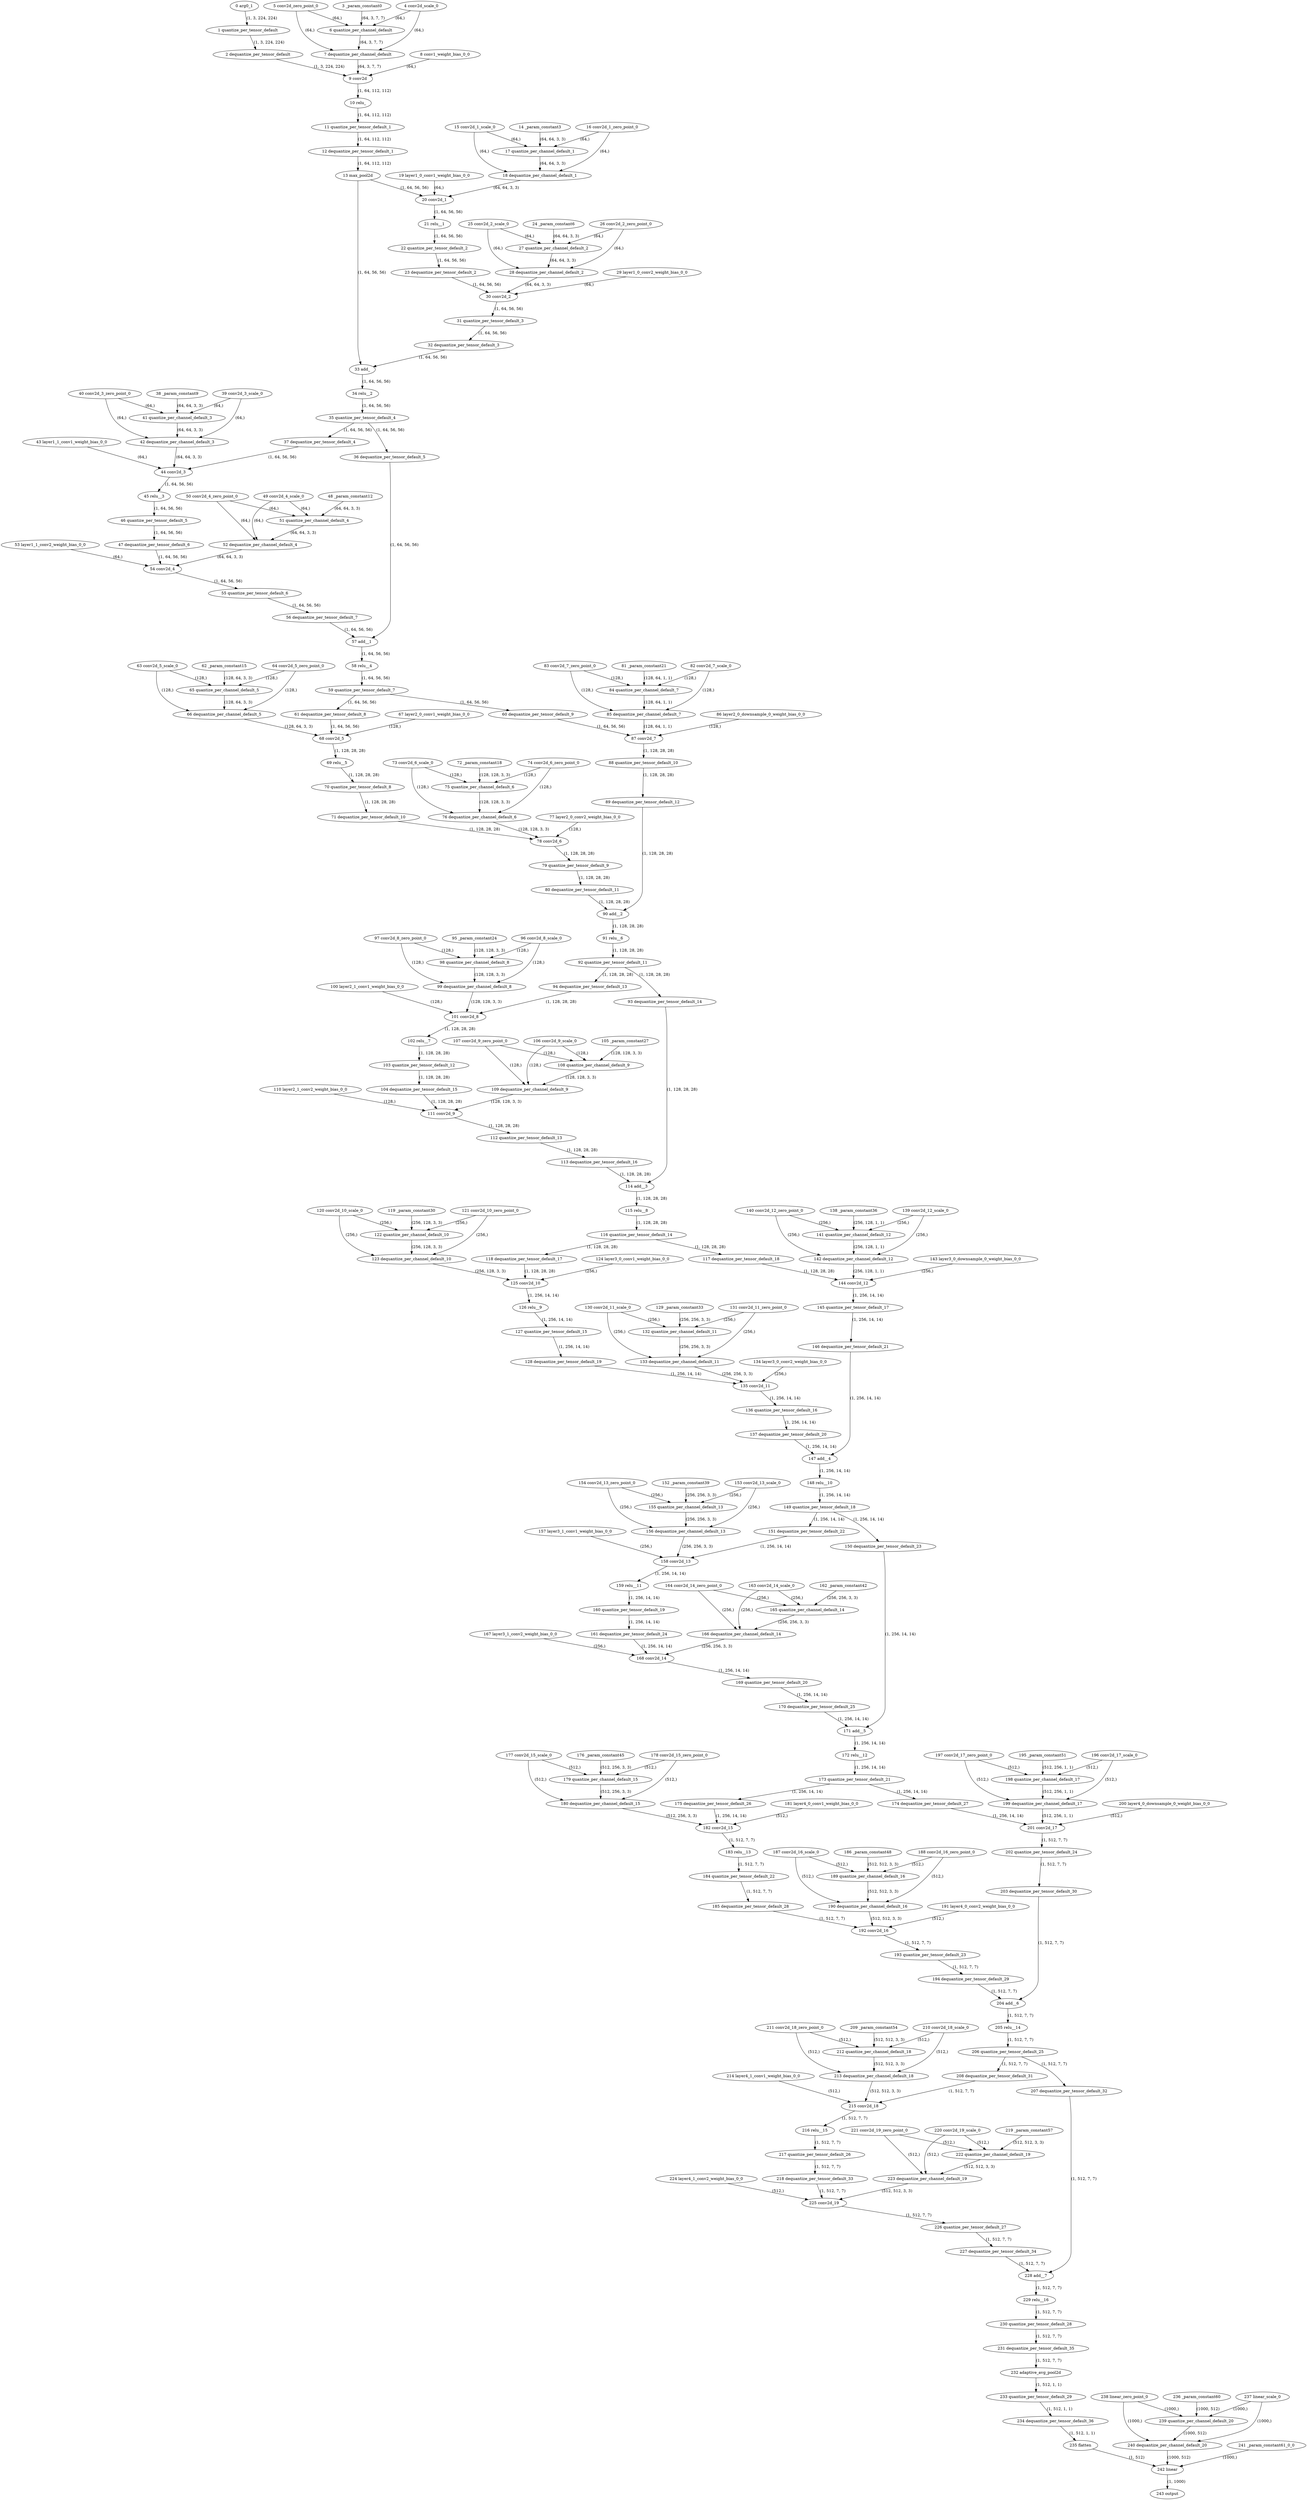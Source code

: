 strict digraph  {
"0 arg0_1" [id=0, type=input];
"1 quantize_per_tensor_default" [id=1, type=quantize_per_tensor];
"2 dequantize_per_tensor_default" [id=2, type=dequantize_per_tensor];
"3 _param_constant0" [id=3, type=get_attr];
"4 conv2d_scale_0" [id=4, type=get_attr];
"5 conv2d_zero_point_0" [id=5, type=get_attr];
"6 quantize_per_channel_default" [id=6, type=quantize_per_channel];
"7 dequantize_per_channel_default" [id=7, type=dequantize_per_channel];
"8 conv1_weight_bias_0_0" [id=8, type=get_attr];
"9 conv2d" [id=9, type=conv2d];
"10 relu_" [id=10, type=relu_];
"11 quantize_per_tensor_default_1" [id=11, type=quantize_per_tensor];
"12 dequantize_per_tensor_default_1" [id=12, type=dequantize_per_tensor];
"13 max_pool2d" [id=13, type=max_pool2d];
"14 _param_constant3" [id=14, type=get_attr];
"15 conv2d_1_scale_0" [id=15, type=get_attr];
"16 conv2d_1_zero_point_0" [id=16, type=get_attr];
"17 quantize_per_channel_default_1" [id=17, type=quantize_per_channel];
"18 dequantize_per_channel_default_1" [id=18, type=dequantize_per_channel];
"19 layer1_0_conv1_weight_bias_0_0" [id=19, type=get_attr];
"20 conv2d_1" [id=20, type=conv2d];
"21 relu__1" [id=21, type=relu_];
"22 quantize_per_tensor_default_2" [id=22, type=quantize_per_tensor];
"23 dequantize_per_tensor_default_2" [id=23, type=dequantize_per_tensor];
"24 _param_constant6" [id=24, type=get_attr];
"25 conv2d_2_scale_0" [id=25, type=get_attr];
"26 conv2d_2_zero_point_0" [id=26, type=get_attr];
"27 quantize_per_channel_default_2" [id=27, type=quantize_per_channel];
"28 dequantize_per_channel_default_2" [id=28, type=dequantize_per_channel];
"29 layer1_0_conv2_weight_bias_0_0" [id=29, type=get_attr];
"30 conv2d_2" [id=30, type=conv2d];
"31 quantize_per_tensor_default_3" [id=31, type=quantize_per_tensor];
"32 dequantize_per_tensor_default_3" [id=32, type=dequantize_per_tensor];
"33 add_" [id=33, type=add_];
"34 relu__2" [id=34, type=relu_];
"35 quantize_per_tensor_default_4" [id=35, type=quantize_per_tensor];
"36 dequantize_per_tensor_default_5" [id=36, type=dequantize_per_tensor];
"37 dequantize_per_tensor_default_4" [id=37, type=dequantize_per_tensor];
"38 _param_constant9" [id=38, type=get_attr];
"39 conv2d_3_scale_0" [id=39, type=get_attr];
"40 conv2d_3_zero_point_0" [id=40, type=get_attr];
"41 quantize_per_channel_default_3" [id=41, type=quantize_per_channel];
"42 dequantize_per_channel_default_3" [id=42, type=dequantize_per_channel];
"43 layer1_1_conv1_weight_bias_0_0" [id=43, type=get_attr];
"44 conv2d_3" [id=44, type=conv2d];
"45 relu__3" [id=45, type=relu_];
"46 quantize_per_tensor_default_5" [id=46, type=quantize_per_tensor];
"47 dequantize_per_tensor_default_6" [id=47, type=dequantize_per_tensor];
"48 _param_constant12" [id=48, type=get_attr];
"49 conv2d_4_scale_0" [id=49, type=get_attr];
"50 conv2d_4_zero_point_0" [id=50, type=get_attr];
"51 quantize_per_channel_default_4" [id=51, type=quantize_per_channel];
"52 dequantize_per_channel_default_4" [id=52, type=dequantize_per_channel];
"53 layer1_1_conv2_weight_bias_0_0" [id=53, type=get_attr];
"54 conv2d_4" [id=54, type=conv2d];
"55 quantize_per_tensor_default_6" [id=55, type=quantize_per_tensor];
"56 dequantize_per_tensor_default_7" [id=56, type=dequantize_per_tensor];
"57 add__1" [id=57, type=add_];
"58 relu__4" [id=58, type=relu_];
"59 quantize_per_tensor_default_7" [id=59, type=quantize_per_tensor];
"60 dequantize_per_tensor_default_9" [id=60, type=dequantize_per_tensor];
"61 dequantize_per_tensor_default_8" [id=61, type=dequantize_per_tensor];
"62 _param_constant15" [id=62, type=get_attr];
"63 conv2d_5_scale_0" [id=63, type=get_attr];
"64 conv2d_5_zero_point_0" [id=64, type=get_attr];
"65 quantize_per_channel_default_5" [id=65, type=quantize_per_channel];
"66 dequantize_per_channel_default_5" [id=66, type=dequantize_per_channel];
"67 layer2_0_conv1_weight_bias_0_0" [id=67, type=get_attr];
"68 conv2d_5" [id=68, type=conv2d];
"69 relu__5" [id=69, type=relu_];
"70 quantize_per_tensor_default_8" [id=70, type=quantize_per_tensor];
"71 dequantize_per_tensor_default_10" [id=71, type=dequantize_per_tensor];
"72 _param_constant18" [id=72, type=get_attr];
"73 conv2d_6_scale_0" [id=73, type=get_attr];
"74 conv2d_6_zero_point_0" [id=74, type=get_attr];
"75 quantize_per_channel_default_6" [id=75, type=quantize_per_channel];
"76 dequantize_per_channel_default_6" [id=76, type=dequantize_per_channel];
"77 layer2_0_conv2_weight_bias_0_0" [id=77, type=get_attr];
"78 conv2d_6" [id=78, type=conv2d];
"79 quantize_per_tensor_default_9" [id=79, type=quantize_per_tensor];
"80 dequantize_per_tensor_default_11" [id=80, type=dequantize_per_tensor];
"81 _param_constant21" [id=81, type=get_attr];
"82 conv2d_7_scale_0" [id=82, type=get_attr];
"83 conv2d_7_zero_point_0" [id=83, type=get_attr];
"84 quantize_per_channel_default_7" [id=84, type=quantize_per_channel];
"85 dequantize_per_channel_default_7" [id=85, type=dequantize_per_channel];
"86 layer2_0_downsample_0_weight_bias_0_0" [id=86, type=get_attr];
"87 conv2d_7" [id=87, type=conv2d];
"88 quantize_per_tensor_default_10" [id=88, type=quantize_per_tensor];
"89 dequantize_per_tensor_default_12" [id=89, type=dequantize_per_tensor];
"90 add__2" [id=90, type=add_];
"91 relu__6" [id=91, type=relu_];
"92 quantize_per_tensor_default_11" [id=92, type=quantize_per_tensor];
"93 dequantize_per_tensor_default_14" [id=93, type=dequantize_per_tensor];
"94 dequantize_per_tensor_default_13" [id=94, type=dequantize_per_tensor];
"95 _param_constant24" [id=95, type=get_attr];
"96 conv2d_8_scale_0" [id=96, type=get_attr];
"97 conv2d_8_zero_point_0" [id=97, type=get_attr];
"98 quantize_per_channel_default_8" [id=98, type=quantize_per_channel];
"99 dequantize_per_channel_default_8" [id=99, type=dequantize_per_channel];
"100 layer2_1_conv1_weight_bias_0_0" [id=100, type=get_attr];
"101 conv2d_8" [id=101, type=conv2d];
"102 relu__7" [id=102, type=relu_];
"103 quantize_per_tensor_default_12" [id=103, type=quantize_per_tensor];
"104 dequantize_per_tensor_default_15" [id=104, type=dequantize_per_tensor];
"105 _param_constant27" [id=105, type=get_attr];
"106 conv2d_9_scale_0" [id=106, type=get_attr];
"107 conv2d_9_zero_point_0" [id=107, type=get_attr];
"108 quantize_per_channel_default_9" [id=108, type=quantize_per_channel];
"109 dequantize_per_channel_default_9" [id=109, type=dequantize_per_channel];
"110 layer2_1_conv2_weight_bias_0_0" [id=110, type=get_attr];
"111 conv2d_9" [id=111, type=conv2d];
"112 quantize_per_tensor_default_13" [id=112, type=quantize_per_tensor];
"113 dequantize_per_tensor_default_16" [id=113, type=dequantize_per_tensor];
"114 add__3" [id=114, type=add_];
"115 relu__8" [id=115, type=relu_];
"116 quantize_per_tensor_default_14" [id=116, type=quantize_per_tensor];
"117 dequantize_per_tensor_default_18" [id=117, type=dequantize_per_tensor];
"118 dequantize_per_tensor_default_17" [id=118, type=dequantize_per_tensor];
"119 _param_constant30" [id=119, type=get_attr];
"120 conv2d_10_scale_0" [id=120, type=get_attr];
"121 conv2d_10_zero_point_0" [id=121, type=get_attr];
"122 quantize_per_channel_default_10" [id=122, type=quantize_per_channel];
"123 dequantize_per_channel_default_10" [id=123, type=dequantize_per_channel];
"124 layer3_0_conv1_weight_bias_0_0" [id=124, type=get_attr];
"125 conv2d_10" [id=125, type=conv2d];
"126 relu__9" [id=126, type=relu_];
"127 quantize_per_tensor_default_15" [id=127, type=quantize_per_tensor];
"128 dequantize_per_tensor_default_19" [id=128, type=dequantize_per_tensor];
"129 _param_constant33" [id=129, type=get_attr];
"130 conv2d_11_scale_0" [id=130, type=get_attr];
"131 conv2d_11_zero_point_0" [id=131, type=get_attr];
"132 quantize_per_channel_default_11" [id=132, type=quantize_per_channel];
"133 dequantize_per_channel_default_11" [id=133, type=dequantize_per_channel];
"134 layer3_0_conv2_weight_bias_0_0" [id=134, type=get_attr];
"135 conv2d_11" [id=135, type=conv2d];
"136 quantize_per_tensor_default_16" [id=136, type=quantize_per_tensor];
"137 dequantize_per_tensor_default_20" [id=137, type=dequantize_per_tensor];
"138 _param_constant36" [id=138, type=get_attr];
"139 conv2d_12_scale_0" [id=139, type=get_attr];
"140 conv2d_12_zero_point_0" [id=140, type=get_attr];
"141 quantize_per_channel_default_12" [id=141, type=quantize_per_channel];
"142 dequantize_per_channel_default_12" [id=142, type=dequantize_per_channel];
"143 layer3_0_downsample_0_weight_bias_0_0" [id=143, type=get_attr];
"144 conv2d_12" [id=144, type=conv2d];
"145 quantize_per_tensor_default_17" [id=145, type=quantize_per_tensor];
"146 dequantize_per_tensor_default_21" [id=146, type=dequantize_per_tensor];
"147 add__4" [id=147, type=add_];
"148 relu__10" [id=148, type=relu_];
"149 quantize_per_tensor_default_18" [id=149, type=quantize_per_tensor];
"150 dequantize_per_tensor_default_23" [id=150, type=dequantize_per_tensor];
"151 dequantize_per_tensor_default_22" [id=151, type=dequantize_per_tensor];
"152 _param_constant39" [id=152, type=get_attr];
"153 conv2d_13_scale_0" [id=153, type=get_attr];
"154 conv2d_13_zero_point_0" [id=154, type=get_attr];
"155 quantize_per_channel_default_13" [id=155, type=quantize_per_channel];
"156 dequantize_per_channel_default_13" [id=156, type=dequantize_per_channel];
"157 layer3_1_conv1_weight_bias_0_0" [id=157, type=get_attr];
"158 conv2d_13" [id=158, type=conv2d];
"159 relu__11" [id=159, type=relu_];
"160 quantize_per_tensor_default_19" [id=160, type=quantize_per_tensor];
"161 dequantize_per_tensor_default_24" [id=161, type=dequantize_per_tensor];
"162 _param_constant42" [id=162, type=get_attr];
"163 conv2d_14_scale_0" [id=163, type=get_attr];
"164 conv2d_14_zero_point_0" [id=164, type=get_attr];
"165 quantize_per_channel_default_14" [id=165, type=quantize_per_channel];
"166 dequantize_per_channel_default_14" [id=166, type=dequantize_per_channel];
"167 layer3_1_conv2_weight_bias_0_0" [id=167, type=get_attr];
"168 conv2d_14" [id=168, type=conv2d];
"169 quantize_per_tensor_default_20" [id=169, type=quantize_per_tensor];
"170 dequantize_per_tensor_default_25" [id=170, type=dequantize_per_tensor];
"171 add__5" [id=171, type=add_];
"172 relu__12" [id=172, type=relu_];
"173 quantize_per_tensor_default_21" [id=173, type=quantize_per_tensor];
"174 dequantize_per_tensor_default_27" [id=174, type=dequantize_per_tensor];
"175 dequantize_per_tensor_default_26" [id=175, type=dequantize_per_tensor];
"176 _param_constant45" [id=176, type=get_attr];
"177 conv2d_15_scale_0" [id=177, type=get_attr];
"178 conv2d_15_zero_point_0" [id=178, type=get_attr];
"179 quantize_per_channel_default_15" [id=179, type=quantize_per_channel];
"180 dequantize_per_channel_default_15" [id=180, type=dequantize_per_channel];
"181 layer4_0_conv1_weight_bias_0_0" [id=181, type=get_attr];
"182 conv2d_15" [id=182, type=conv2d];
"183 relu__13" [id=183, type=relu_];
"184 quantize_per_tensor_default_22" [id=184, type=quantize_per_tensor];
"185 dequantize_per_tensor_default_28" [id=185, type=dequantize_per_tensor];
"186 _param_constant48" [id=186, type=get_attr];
"187 conv2d_16_scale_0" [id=187, type=get_attr];
"188 conv2d_16_zero_point_0" [id=188, type=get_attr];
"189 quantize_per_channel_default_16" [id=189, type=quantize_per_channel];
"190 dequantize_per_channel_default_16" [id=190, type=dequantize_per_channel];
"191 layer4_0_conv2_weight_bias_0_0" [id=191, type=get_attr];
"192 conv2d_16" [id=192, type=conv2d];
"193 quantize_per_tensor_default_23" [id=193, type=quantize_per_tensor];
"194 dequantize_per_tensor_default_29" [id=194, type=dequantize_per_tensor];
"195 _param_constant51" [id=195, type=get_attr];
"196 conv2d_17_scale_0" [id=196, type=get_attr];
"197 conv2d_17_zero_point_0" [id=197, type=get_attr];
"198 quantize_per_channel_default_17" [id=198, type=quantize_per_channel];
"199 dequantize_per_channel_default_17" [id=199, type=dequantize_per_channel];
"200 layer4_0_downsample_0_weight_bias_0_0" [id=200, type=get_attr];
"201 conv2d_17" [id=201, type=conv2d];
"202 quantize_per_tensor_default_24" [id=202, type=quantize_per_tensor];
"203 dequantize_per_tensor_default_30" [id=203, type=dequantize_per_tensor];
"204 add__6" [id=204, type=add_];
"205 relu__14" [id=205, type=relu_];
"206 quantize_per_tensor_default_25" [id=206, type=quantize_per_tensor];
"207 dequantize_per_tensor_default_32" [id=207, type=dequantize_per_tensor];
"208 dequantize_per_tensor_default_31" [id=208, type=dequantize_per_tensor];
"209 _param_constant54" [id=209, type=get_attr];
"210 conv2d_18_scale_0" [id=210, type=get_attr];
"211 conv2d_18_zero_point_0" [id=211, type=get_attr];
"212 quantize_per_channel_default_18" [id=212, type=quantize_per_channel];
"213 dequantize_per_channel_default_18" [id=213, type=dequantize_per_channel];
"214 layer4_1_conv1_weight_bias_0_0" [id=214, type=get_attr];
"215 conv2d_18" [id=215, type=conv2d];
"216 relu__15" [id=216, type=relu_];
"217 quantize_per_tensor_default_26" [id=217, type=quantize_per_tensor];
"218 dequantize_per_tensor_default_33" [id=218, type=dequantize_per_tensor];
"219 _param_constant57" [id=219, type=get_attr];
"220 conv2d_19_scale_0" [id=220, type=get_attr];
"221 conv2d_19_zero_point_0" [id=221, type=get_attr];
"222 quantize_per_channel_default_19" [id=222, type=quantize_per_channel];
"223 dequantize_per_channel_default_19" [id=223, type=dequantize_per_channel];
"224 layer4_1_conv2_weight_bias_0_0" [id=224, type=get_attr];
"225 conv2d_19" [id=225, type=conv2d];
"226 quantize_per_tensor_default_27" [id=226, type=quantize_per_tensor];
"227 dequantize_per_tensor_default_34" [id=227, type=dequantize_per_tensor];
"228 add__7" [id=228, type=add_];
"229 relu__16" [id=229, type=relu_];
"230 quantize_per_tensor_default_28" [id=230, type=quantize_per_tensor];
"231 dequantize_per_tensor_default_35" [id=231, type=dequantize_per_tensor];
"232 adaptive_avg_pool2d" [id=232, type=adaptive_avg_pool2d];
"233 quantize_per_tensor_default_29" [id=233, type=quantize_per_tensor];
"234 dequantize_per_tensor_default_36" [id=234, type=dequantize_per_tensor];
"235 flatten" [id=235, type=flatten];
"236 _param_constant60" [id=236, type=get_attr];
"237 linear_scale_0" [id=237, type=get_attr];
"238 linear_zero_point_0" [id=238, type=get_attr];
"239 quantize_per_channel_default_20" [id=239, type=quantize_per_channel];
"240 dequantize_per_channel_default_20" [id=240, type=dequantize_per_channel];
"241 _param_constant61_0_0" [id=241, type=get_attr];
"242 linear" [id=242, type=linear];
"243 output" [id=243, type=output];
"0 arg0_1" -> "1 quantize_per_tensor_default"  [label="(1, 3, 224, 224)", style=solid];
"1 quantize_per_tensor_default" -> "2 dequantize_per_tensor_default"  [label="(1, 3, 224, 224)", style=solid];
"2 dequantize_per_tensor_default" -> "9 conv2d"  [label="(1, 3, 224, 224)", style=solid];
"3 _param_constant0" -> "6 quantize_per_channel_default"  [label="(64, 3, 7, 7)", style=solid];
"4 conv2d_scale_0" -> "6 quantize_per_channel_default"  [label="(64,)", style=solid];
"4 conv2d_scale_0" -> "7 dequantize_per_channel_default"  [label="(64,)", style=solid];
"5 conv2d_zero_point_0" -> "6 quantize_per_channel_default"  [label="(64,)", style=solid];
"5 conv2d_zero_point_0" -> "7 dequantize_per_channel_default"  [label="(64,)", style=solid];
"6 quantize_per_channel_default" -> "7 dequantize_per_channel_default"  [label="(64, 3, 7, 7)", style=solid];
"7 dequantize_per_channel_default" -> "9 conv2d"  [label="(64, 3, 7, 7)", style=solid];
"8 conv1_weight_bias_0_0" -> "9 conv2d"  [label="(64,)", style=solid];
"9 conv2d" -> "10 relu_"  [label="(1, 64, 112, 112)", style=solid];
"10 relu_" -> "11 quantize_per_tensor_default_1"  [label="(1, 64, 112, 112)", style=solid];
"11 quantize_per_tensor_default_1" -> "12 dequantize_per_tensor_default_1"  [label="(1, 64, 112, 112)", style=solid];
"12 dequantize_per_tensor_default_1" -> "13 max_pool2d"  [label="(1, 64, 112, 112)", style=solid];
"13 max_pool2d" -> "20 conv2d_1"  [label="(1, 64, 56, 56)", style=solid];
"13 max_pool2d" -> "33 add_"  [label="(1, 64, 56, 56)", style=solid];
"14 _param_constant3" -> "17 quantize_per_channel_default_1"  [label="(64, 64, 3, 3)", style=solid];
"15 conv2d_1_scale_0" -> "17 quantize_per_channel_default_1"  [label="(64,)", style=solid];
"15 conv2d_1_scale_0" -> "18 dequantize_per_channel_default_1"  [label="(64,)", style=solid];
"16 conv2d_1_zero_point_0" -> "17 quantize_per_channel_default_1"  [label="(64,)", style=solid];
"16 conv2d_1_zero_point_0" -> "18 dequantize_per_channel_default_1"  [label="(64,)", style=solid];
"17 quantize_per_channel_default_1" -> "18 dequantize_per_channel_default_1"  [label="(64, 64, 3, 3)", style=solid];
"18 dequantize_per_channel_default_1" -> "20 conv2d_1"  [label="(64, 64, 3, 3)", style=solid];
"19 layer1_0_conv1_weight_bias_0_0" -> "20 conv2d_1"  [label="(64,)", style=solid];
"20 conv2d_1" -> "21 relu__1"  [label="(1, 64, 56, 56)", style=solid];
"21 relu__1" -> "22 quantize_per_tensor_default_2"  [label="(1, 64, 56, 56)", style=solid];
"22 quantize_per_tensor_default_2" -> "23 dequantize_per_tensor_default_2"  [label="(1, 64, 56, 56)", style=solid];
"23 dequantize_per_tensor_default_2" -> "30 conv2d_2"  [label="(1, 64, 56, 56)", style=solid];
"24 _param_constant6" -> "27 quantize_per_channel_default_2"  [label="(64, 64, 3, 3)", style=solid];
"25 conv2d_2_scale_0" -> "27 quantize_per_channel_default_2"  [label="(64,)", style=solid];
"25 conv2d_2_scale_0" -> "28 dequantize_per_channel_default_2"  [label="(64,)", style=solid];
"26 conv2d_2_zero_point_0" -> "27 quantize_per_channel_default_2"  [label="(64,)", style=solid];
"26 conv2d_2_zero_point_0" -> "28 dequantize_per_channel_default_2"  [label="(64,)", style=solid];
"27 quantize_per_channel_default_2" -> "28 dequantize_per_channel_default_2"  [label="(64, 64, 3, 3)", style=solid];
"28 dequantize_per_channel_default_2" -> "30 conv2d_2"  [label="(64, 64, 3, 3)", style=solid];
"29 layer1_0_conv2_weight_bias_0_0" -> "30 conv2d_2"  [label="(64,)", style=solid];
"30 conv2d_2" -> "31 quantize_per_tensor_default_3"  [label="(1, 64, 56, 56)", style=solid];
"31 quantize_per_tensor_default_3" -> "32 dequantize_per_tensor_default_3"  [label="(1, 64, 56, 56)", style=solid];
"32 dequantize_per_tensor_default_3" -> "33 add_"  [label="(1, 64, 56, 56)", style=solid];
"33 add_" -> "34 relu__2"  [label="(1, 64, 56, 56)", style=solid];
"34 relu__2" -> "35 quantize_per_tensor_default_4"  [label="(1, 64, 56, 56)", style=solid];
"35 quantize_per_tensor_default_4" -> "36 dequantize_per_tensor_default_5"  [label="(1, 64, 56, 56)", style=solid];
"35 quantize_per_tensor_default_4" -> "37 dequantize_per_tensor_default_4"  [label="(1, 64, 56, 56)", style=solid];
"36 dequantize_per_tensor_default_5" -> "57 add__1"  [label="(1, 64, 56, 56)", style=solid];
"37 dequantize_per_tensor_default_4" -> "44 conv2d_3"  [label="(1, 64, 56, 56)", style=solid];
"38 _param_constant9" -> "41 quantize_per_channel_default_3"  [label="(64, 64, 3, 3)", style=solid];
"39 conv2d_3_scale_0" -> "41 quantize_per_channel_default_3"  [label="(64,)", style=solid];
"39 conv2d_3_scale_0" -> "42 dequantize_per_channel_default_3"  [label="(64,)", style=solid];
"40 conv2d_3_zero_point_0" -> "41 quantize_per_channel_default_3"  [label="(64,)", style=solid];
"40 conv2d_3_zero_point_0" -> "42 dequantize_per_channel_default_3"  [label="(64,)", style=solid];
"41 quantize_per_channel_default_3" -> "42 dequantize_per_channel_default_3"  [label="(64, 64, 3, 3)", style=solid];
"42 dequantize_per_channel_default_3" -> "44 conv2d_3"  [label="(64, 64, 3, 3)", style=solid];
"43 layer1_1_conv1_weight_bias_0_0" -> "44 conv2d_3"  [label="(64,)", style=solid];
"44 conv2d_3" -> "45 relu__3"  [label="(1, 64, 56, 56)", style=solid];
"45 relu__3" -> "46 quantize_per_tensor_default_5"  [label="(1, 64, 56, 56)", style=solid];
"46 quantize_per_tensor_default_5" -> "47 dequantize_per_tensor_default_6"  [label="(1, 64, 56, 56)", style=solid];
"47 dequantize_per_tensor_default_6" -> "54 conv2d_4"  [label="(1, 64, 56, 56)", style=solid];
"48 _param_constant12" -> "51 quantize_per_channel_default_4"  [label="(64, 64, 3, 3)", style=solid];
"49 conv2d_4_scale_0" -> "51 quantize_per_channel_default_4"  [label="(64,)", style=solid];
"49 conv2d_4_scale_0" -> "52 dequantize_per_channel_default_4"  [label="(64,)", style=solid];
"50 conv2d_4_zero_point_0" -> "51 quantize_per_channel_default_4"  [label="(64,)", style=solid];
"50 conv2d_4_zero_point_0" -> "52 dequantize_per_channel_default_4"  [label="(64,)", style=solid];
"51 quantize_per_channel_default_4" -> "52 dequantize_per_channel_default_4"  [label="(64, 64, 3, 3)", style=solid];
"52 dequantize_per_channel_default_4" -> "54 conv2d_4"  [label="(64, 64, 3, 3)", style=solid];
"53 layer1_1_conv2_weight_bias_0_0" -> "54 conv2d_4"  [label="(64,)", style=solid];
"54 conv2d_4" -> "55 quantize_per_tensor_default_6"  [label="(1, 64, 56, 56)", style=solid];
"55 quantize_per_tensor_default_6" -> "56 dequantize_per_tensor_default_7"  [label="(1, 64, 56, 56)", style=solid];
"56 dequantize_per_tensor_default_7" -> "57 add__1"  [label="(1, 64, 56, 56)", style=solid];
"57 add__1" -> "58 relu__4"  [label="(1, 64, 56, 56)", style=solid];
"58 relu__4" -> "59 quantize_per_tensor_default_7"  [label="(1, 64, 56, 56)", style=solid];
"59 quantize_per_tensor_default_7" -> "60 dequantize_per_tensor_default_9"  [label="(1, 64, 56, 56)", style=solid];
"59 quantize_per_tensor_default_7" -> "61 dequantize_per_tensor_default_8"  [label="(1, 64, 56, 56)", style=solid];
"60 dequantize_per_tensor_default_9" -> "87 conv2d_7"  [label="(1, 64, 56, 56)", style=solid];
"61 dequantize_per_tensor_default_8" -> "68 conv2d_5"  [label="(1, 64, 56, 56)", style=solid];
"62 _param_constant15" -> "65 quantize_per_channel_default_5"  [label="(128, 64, 3, 3)", style=solid];
"63 conv2d_5_scale_0" -> "65 quantize_per_channel_default_5"  [label="(128,)", style=solid];
"63 conv2d_5_scale_0" -> "66 dequantize_per_channel_default_5"  [label="(128,)", style=solid];
"64 conv2d_5_zero_point_0" -> "65 quantize_per_channel_default_5"  [label="(128,)", style=solid];
"64 conv2d_5_zero_point_0" -> "66 dequantize_per_channel_default_5"  [label="(128,)", style=solid];
"65 quantize_per_channel_default_5" -> "66 dequantize_per_channel_default_5"  [label="(128, 64, 3, 3)", style=solid];
"66 dequantize_per_channel_default_5" -> "68 conv2d_5"  [label="(128, 64, 3, 3)", style=solid];
"67 layer2_0_conv1_weight_bias_0_0" -> "68 conv2d_5"  [label="(128,)", style=solid];
"68 conv2d_5" -> "69 relu__5"  [label="(1, 128, 28, 28)", style=solid];
"69 relu__5" -> "70 quantize_per_tensor_default_8"  [label="(1, 128, 28, 28)", style=solid];
"70 quantize_per_tensor_default_8" -> "71 dequantize_per_tensor_default_10"  [label="(1, 128, 28, 28)", style=solid];
"71 dequantize_per_tensor_default_10" -> "78 conv2d_6"  [label="(1, 128, 28, 28)", style=solid];
"72 _param_constant18" -> "75 quantize_per_channel_default_6"  [label="(128, 128, 3, 3)", style=solid];
"73 conv2d_6_scale_0" -> "75 quantize_per_channel_default_6"  [label="(128,)", style=solid];
"73 conv2d_6_scale_0" -> "76 dequantize_per_channel_default_6"  [label="(128,)", style=solid];
"74 conv2d_6_zero_point_0" -> "75 quantize_per_channel_default_6"  [label="(128,)", style=solid];
"74 conv2d_6_zero_point_0" -> "76 dequantize_per_channel_default_6"  [label="(128,)", style=solid];
"75 quantize_per_channel_default_6" -> "76 dequantize_per_channel_default_6"  [label="(128, 128, 3, 3)", style=solid];
"76 dequantize_per_channel_default_6" -> "78 conv2d_6"  [label="(128, 128, 3, 3)", style=solid];
"77 layer2_0_conv2_weight_bias_0_0" -> "78 conv2d_6"  [label="(128,)", style=solid];
"78 conv2d_6" -> "79 quantize_per_tensor_default_9"  [label="(1, 128, 28, 28)", style=solid];
"79 quantize_per_tensor_default_9" -> "80 dequantize_per_tensor_default_11"  [label="(1, 128, 28, 28)", style=solid];
"80 dequantize_per_tensor_default_11" -> "90 add__2"  [label="(1, 128, 28, 28)", style=solid];
"81 _param_constant21" -> "84 quantize_per_channel_default_7"  [label="(128, 64, 1, 1)", style=solid];
"82 conv2d_7_scale_0" -> "84 quantize_per_channel_default_7"  [label="(128,)", style=solid];
"82 conv2d_7_scale_0" -> "85 dequantize_per_channel_default_7"  [label="(128,)", style=solid];
"83 conv2d_7_zero_point_0" -> "84 quantize_per_channel_default_7"  [label="(128,)", style=solid];
"83 conv2d_7_zero_point_0" -> "85 dequantize_per_channel_default_7"  [label="(128,)", style=solid];
"84 quantize_per_channel_default_7" -> "85 dequantize_per_channel_default_7"  [label="(128, 64, 1, 1)", style=solid];
"85 dequantize_per_channel_default_7" -> "87 conv2d_7"  [label="(128, 64, 1, 1)", style=solid];
"86 layer2_0_downsample_0_weight_bias_0_0" -> "87 conv2d_7"  [label="(128,)", style=solid];
"87 conv2d_7" -> "88 quantize_per_tensor_default_10"  [label="(1, 128, 28, 28)", style=solid];
"88 quantize_per_tensor_default_10" -> "89 dequantize_per_tensor_default_12"  [label="(1, 128, 28, 28)", style=solid];
"89 dequantize_per_tensor_default_12" -> "90 add__2"  [label="(1, 128, 28, 28)", style=solid];
"90 add__2" -> "91 relu__6"  [label="(1, 128, 28, 28)", style=solid];
"91 relu__6" -> "92 quantize_per_tensor_default_11"  [label="(1, 128, 28, 28)", style=solid];
"92 quantize_per_tensor_default_11" -> "93 dequantize_per_tensor_default_14"  [label="(1, 128, 28, 28)", style=solid];
"92 quantize_per_tensor_default_11" -> "94 dequantize_per_tensor_default_13"  [label="(1, 128, 28, 28)", style=solid];
"93 dequantize_per_tensor_default_14" -> "114 add__3"  [label="(1, 128, 28, 28)", style=solid];
"94 dequantize_per_tensor_default_13" -> "101 conv2d_8"  [label="(1, 128, 28, 28)", style=solid];
"95 _param_constant24" -> "98 quantize_per_channel_default_8"  [label="(128, 128, 3, 3)", style=solid];
"96 conv2d_8_scale_0" -> "98 quantize_per_channel_default_8"  [label="(128,)", style=solid];
"96 conv2d_8_scale_0" -> "99 dequantize_per_channel_default_8"  [label="(128,)", style=solid];
"97 conv2d_8_zero_point_0" -> "98 quantize_per_channel_default_8"  [label="(128,)", style=solid];
"97 conv2d_8_zero_point_0" -> "99 dequantize_per_channel_default_8"  [label="(128,)", style=solid];
"98 quantize_per_channel_default_8" -> "99 dequantize_per_channel_default_8"  [label="(128, 128, 3, 3)", style=solid];
"99 dequantize_per_channel_default_8" -> "101 conv2d_8"  [label="(128, 128, 3, 3)", style=solid];
"100 layer2_1_conv1_weight_bias_0_0" -> "101 conv2d_8"  [label="(128,)", style=solid];
"101 conv2d_8" -> "102 relu__7"  [label="(1, 128, 28, 28)", style=solid];
"102 relu__7" -> "103 quantize_per_tensor_default_12"  [label="(1, 128, 28, 28)", style=solid];
"103 quantize_per_tensor_default_12" -> "104 dequantize_per_tensor_default_15"  [label="(1, 128, 28, 28)", style=solid];
"104 dequantize_per_tensor_default_15" -> "111 conv2d_9"  [label="(1, 128, 28, 28)", style=solid];
"105 _param_constant27" -> "108 quantize_per_channel_default_9"  [label="(128, 128, 3, 3)", style=solid];
"106 conv2d_9_scale_0" -> "108 quantize_per_channel_default_9"  [label="(128,)", style=solid];
"106 conv2d_9_scale_0" -> "109 dequantize_per_channel_default_9"  [label="(128,)", style=solid];
"107 conv2d_9_zero_point_0" -> "108 quantize_per_channel_default_9"  [label="(128,)", style=solid];
"107 conv2d_9_zero_point_0" -> "109 dequantize_per_channel_default_9"  [label="(128,)", style=solid];
"108 quantize_per_channel_default_9" -> "109 dequantize_per_channel_default_9"  [label="(128, 128, 3, 3)", style=solid];
"109 dequantize_per_channel_default_9" -> "111 conv2d_9"  [label="(128, 128, 3, 3)", style=solid];
"110 layer2_1_conv2_weight_bias_0_0" -> "111 conv2d_9"  [label="(128,)", style=solid];
"111 conv2d_9" -> "112 quantize_per_tensor_default_13"  [label="(1, 128, 28, 28)", style=solid];
"112 quantize_per_tensor_default_13" -> "113 dequantize_per_tensor_default_16"  [label="(1, 128, 28, 28)", style=solid];
"113 dequantize_per_tensor_default_16" -> "114 add__3"  [label="(1, 128, 28, 28)", style=solid];
"114 add__3" -> "115 relu__8"  [label="(1, 128, 28, 28)", style=solid];
"115 relu__8" -> "116 quantize_per_tensor_default_14"  [label="(1, 128, 28, 28)", style=solid];
"116 quantize_per_tensor_default_14" -> "117 dequantize_per_tensor_default_18"  [label="(1, 128, 28, 28)", style=solid];
"116 quantize_per_tensor_default_14" -> "118 dequantize_per_tensor_default_17"  [label="(1, 128, 28, 28)", style=solid];
"117 dequantize_per_tensor_default_18" -> "144 conv2d_12"  [label="(1, 128, 28, 28)", style=solid];
"118 dequantize_per_tensor_default_17" -> "125 conv2d_10"  [label="(1, 128, 28, 28)", style=solid];
"119 _param_constant30" -> "122 quantize_per_channel_default_10"  [label="(256, 128, 3, 3)", style=solid];
"120 conv2d_10_scale_0" -> "122 quantize_per_channel_default_10"  [label="(256,)", style=solid];
"120 conv2d_10_scale_0" -> "123 dequantize_per_channel_default_10"  [label="(256,)", style=solid];
"121 conv2d_10_zero_point_0" -> "122 quantize_per_channel_default_10"  [label="(256,)", style=solid];
"121 conv2d_10_zero_point_0" -> "123 dequantize_per_channel_default_10"  [label="(256,)", style=solid];
"122 quantize_per_channel_default_10" -> "123 dequantize_per_channel_default_10"  [label="(256, 128, 3, 3)", style=solid];
"123 dequantize_per_channel_default_10" -> "125 conv2d_10"  [label="(256, 128, 3, 3)", style=solid];
"124 layer3_0_conv1_weight_bias_0_0" -> "125 conv2d_10"  [label="(256,)", style=solid];
"125 conv2d_10" -> "126 relu__9"  [label="(1, 256, 14, 14)", style=solid];
"126 relu__9" -> "127 quantize_per_tensor_default_15"  [label="(1, 256, 14, 14)", style=solid];
"127 quantize_per_tensor_default_15" -> "128 dequantize_per_tensor_default_19"  [label="(1, 256, 14, 14)", style=solid];
"128 dequantize_per_tensor_default_19" -> "135 conv2d_11"  [label="(1, 256, 14, 14)", style=solid];
"129 _param_constant33" -> "132 quantize_per_channel_default_11"  [label="(256, 256, 3, 3)", style=solid];
"130 conv2d_11_scale_0" -> "132 quantize_per_channel_default_11"  [label="(256,)", style=solid];
"130 conv2d_11_scale_0" -> "133 dequantize_per_channel_default_11"  [label="(256,)", style=solid];
"131 conv2d_11_zero_point_0" -> "132 quantize_per_channel_default_11"  [label="(256,)", style=solid];
"131 conv2d_11_zero_point_0" -> "133 dequantize_per_channel_default_11"  [label="(256,)", style=solid];
"132 quantize_per_channel_default_11" -> "133 dequantize_per_channel_default_11"  [label="(256, 256, 3, 3)", style=solid];
"133 dequantize_per_channel_default_11" -> "135 conv2d_11"  [label="(256, 256, 3, 3)", style=solid];
"134 layer3_0_conv2_weight_bias_0_0" -> "135 conv2d_11"  [label="(256,)", style=solid];
"135 conv2d_11" -> "136 quantize_per_tensor_default_16"  [label="(1, 256, 14, 14)", style=solid];
"136 quantize_per_tensor_default_16" -> "137 dequantize_per_tensor_default_20"  [label="(1, 256, 14, 14)", style=solid];
"137 dequantize_per_tensor_default_20" -> "147 add__4"  [label="(1, 256, 14, 14)", style=solid];
"138 _param_constant36" -> "141 quantize_per_channel_default_12"  [label="(256, 128, 1, 1)", style=solid];
"139 conv2d_12_scale_0" -> "141 quantize_per_channel_default_12"  [label="(256,)", style=solid];
"139 conv2d_12_scale_0" -> "142 dequantize_per_channel_default_12"  [label="(256,)", style=solid];
"140 conv2d_12_zero_point_0" -> "141 quantize_per_channel_default_12"  [label="(256,)", style=solid];
"140 conv2d_12_zero_point_0" -> "142 dequantize_per_channel_default_12"  [label="(256,)", style=solid];
"141 quantize_per_channel_default_12" -> "142 dequantize_per_channel_default_12"  [label="(256, 128, 1, 1)", style=solid];
"142 dequantize_per_channel_default_12" -> "144 conv2d_12"  [label="(256, 128, 1, 1)", style=solid];
"143 layer3_0_downsample_0_weight_bias_0_0" -> "144 conv2d_12"  [label="(256,)", style=solid];
"144 conv2d_12" -> "145 quantize_per_tensor_default_17"  [label="(1, 256, 14, 14)", style=solid];
"145 quantize_per_tensor_default_17" -> "146 dequantize_per_tensor_default_21"  [label="(1, 256, 14, 14)", style=solid];
"146 dequantize_per_tensor_default_21" -> "147 add__4"  [label="(1, 256, 14, 14)", style=solid];
"147 add__4" -> "148 relu__10"  [label="(1, 256, 14, 14)", style=solid];
"148 relu__10" -> "149 quantize_per_tensor_default_18"  [label="(1, 256, 14, 14)", style=solid];
"149 quantize_per_tensor_default_18" -> "150 dequantize_per_tensor_default_23"  [label="(1, 256, 14, 14)", style=solid];
"149 quantize_per_tensor_default_18" -> "151 dequantize_per_tensor_default_22"  [label="(1, 256, 14, 14)", style=solid];
"150 dequantize_per_tensor_default_23" -> "171 add__5"  [label="(1, 256, 14, 14)", style=solid];
"151 dequantize_per_tensor_default_22" -> "158 conv2d_13"  [label="(1, 256, 14, 14)", style=solid];
"152 _param_constant39" -> "155 quantize_per_channel_default_13"  [label="(256, 256, 3, 3)", style=solid];
"153 conv2d_13_scale_0" -> "155 quantize_per_channel_default_13"  [label="(256,)", style=solid];
"153 conv2d_13_scale_0" -> "156 dequantize_per_channel_default_13"  [label="(256,)", style=solid];
"154 conv2d_13_zero_point_0" -> "155 quantize_per_channel_default_13"  [label="(256,)", style=solid];
"154 conv2d_13_zero_point_0" -> "156 dequantize_per_channel_default_13"  [label="(256,)", style=solid];
"155 quantize_per_channel_default_13" -> "156 dequantize_per_channel_default_13"  [label="(256, 256, 3, 3)", style=solid];
"156 dequantize_per_channel_default_13" -> "158 conv2d_13"  [label="(256, 256, 3, 3)", style=solid];
"157 layer3_1_conv1_weight_bias_0_0" -> "158 conv2d_13"  [label="(256,)", style=solid];
"158 conv2d_13" -> "159 relu__11"  [label="(1, 256, 14, 14)", style=solid];
"159 relu__11" -> "160 quantize_per_tensor_default_19"  [label="(1, 256, 14, 14)", style=solid];
"160 quantize_per_tensor_default_19" -> "161 dequantize_per_tensor_default_24"  [label="(1, 256, 14, 14)", style=solid];
"161 dequantize_per_tensor_default_24" -> "168 conv2d_14"  [label="(1, 256, 14, 14)", style=solid];
"162 _param_constant42" -> "165 quantize_per_channel_default_14"  [label="(256, 256, 3, 3)", style=solid];
"163 conv2d_14_scale_0" -> "165 quantize_per_channel_default_14"  [label="(256,)", style=solid];
"163 conv2d_14_scale_0" -> "166 dequantize_per_channel_default_14"  [label="(256,)", style=solid];
"164 conv2d_14_zero_point_0" -> "165 quantize_per_channel_default_14"  [label="(256,)", style=solid];
"164 conv2d_14_zero_point_0" -> "166 dequantize_per_channel_default_14"  [label="(256,)", style=solid];
"165 quantize_per_channel_default_14" -> "166 dequantize_per_channel_default_14"  [label="(256, 256, 3, 3)", style=solid];
"166 dequantize_per_channel_default_14" -> "168 conv2d_14"  [label="(256, 256, 3, 3)", style=solid];
"167 layer3_1_conv2_weight_bias_0_0" -> "168 conv2d_14"  [label="(256,)", style=solid];
"168 conv2d_14" -> "169 quantize_per_tensor_default_20"  [label="(1, 256, 14, 14)", style=solid];
"169 quantize_per_tensor_default_20" -> "170 dequantize_per_tensor_default_25"  [label="(1, 256, 14, 14)", style=solid];
"170 dequantize_per_tensor_default_25" -> "171 add__5"  [label="(1, 256, 14, 14)", style=solid];
"171 add__5" -> "172 relu__12"  [label="(1, 256, 14, 14)", style=solid];
"172 relu__12" -> "173 quantize_per_tensor_default_21"  [label="(1, 256, 14, 14)", style=solid];
"173 quantize_per_tensor_default_21" -> "174 dequantize_per_tensor_default_27"  [label="(1, 256, 14, 14)", style=solid];
"173 quantize_per_tensor_default_21" -> "175 dequantize_per_tensor_default_26"  [label="(1, 256, 14, 14)", style=solid];
"174 dequantize_per_tensor_default_27" -> "201 conv2d_17"  [label="(1, 256, 14, 14)", style=solid];
"175 dequantize_per_tensor_default_26" -> "182 conv2d_15"  [label="(1, 256, 14, 14)", style=solid];
"176 _param_constant45" -> "179 quantize_per_channel_default_15"  [label="(512, 256, 3, 3)", style=solid];
"177 conv2d_15_scale_0" -> "179 quantize_per_channel_default_15"  [label="(512,)", style=solid];
"177 conv2d_15_scale_0" -> "180 dequantize_per_channel_default_15"  [label="(512,)", style=solid];
"178 conv2d_15_zero_point_0" -> "179 quantize_per_channel_default_15"  [label="(512,)", style=solid];
"178 conv2d_15_zero_point_0" -> "180 dequantize_per_channel_default_15"  [label="(512,)", style=solid];
"179 quantize_per_channel_default_15" -> "180 dequantize_per_channel_default_15"  [label="(512, 256, 3, 3)", style=solid];
"180 dequantize_per_channel_default_15" -> "182 conv2d_15"  [label="(512, 256, 3, 3)", style=solid];
"181 layer4_0_conv1_weight_bias_0_0" -> "182 conv2d_15"  [label="(512,)", style=solid];
"182 conv2d_15" -> "183 relu__13"  [label="(1, 512, 7, 7)", style=solid];
"183 relu__13" -> "184 quantize_per_tensor_default_22"  [label="(1, 512, 7, 7)", style=solid];
"184 quantize_per_tensor_default_22" -> "185 dequantize_per_tensor_default_28"  [label="(1, 512, 7, 7)", style=solid];
"185 dequantize_per_tensor_default_28" -> "192 conv2d_16"  [label="(1, 512, 7, 7)", style=solid];
"186 _param_constant48" -> "189 quantize_per_channel_default_16"  [label="(512, 512, 3, 3)", style=solid];
"187 conv2d_16_scale_0" -> "189 quantize_per_channel_default_16"  [label="(512,)", style=solid];
"187 conv2d_16_scale_0" -> "190 dequantize_per_channel_default_16"  [label="(512,)", style=solid];
"188 conv2d_16_zero_point_0" -> "189 quantize_per_channel_default_16"  [label="(512,)", style=solid];
"188 conv2d_16_zero_point_0" -> "190 dequantize_per_channel_default_16"  [label="(512,)", style=solid];
"189 quantize_per_channel_default_16" -> "190 dequantize_per_channel_default_16"  [label="(512, 512, 3, 3)", style=solid];
"190 dequantize_per_channel_default_16" -> "192 conv2d_16"  [label="(512, 512, 3, 3)", style=solid];
"191 layer4_0_conv2_weight_bias_0_0" -> "192 conv2d_16"  [label="(512,)", style=solid];
"192 conv2d_16" -> "193 quantize_per_tensor_default_23"  [label="(1, 512, 7, 7)", style=solid];
"193 quantize_per_tensor_default_23" -> "194 dequantize_per_tensor_default_29"  [label="(1, 512, 7, 7)", style=solid];
"194 dequantize_per_tensor_default_29" -> "204 add__6"  [label="(1, 512, 7, 7)", style=solid];
"195 _param_constant51" -> "198 quantize_per_channel_default_17"  [label="(512, 256, 1, 1)", style=solid];
"196 conv2d_17_scale_0" -> "198 quantize_per_channel_default_17"  [label="(512,)", style=solid];
"196 conv2d_17_scale_0" -> "199 dequantize_per_channel_default_17"  [label="(512,)", style=solid];
"197 conv2d_17_zero_point_0" -> "198 quantize_per_channel_default_17"  [label="(512,)", style=solid];
"197 conv2d_17_zero_point_0" -> "199 dequantize_per_channel_default_17"  [label="(512,)", style=solid];
"198 quantize_per_channel_default_17" -> "199 dequantize_per_channel_default_17"  [label="(512, 256, 1, 1)", style=solid];
"199 dequantize_per_channel_default_17" -> "201 conv2d_17"  [label="(512, 256, 1, 1)", style=solid];
"200 layer4_0_downsample_0_weight_bias_0_0" -> "201 conv2d_17"  [label="(512,)", style=solid];
"201 conv2d_17" -> "202 quantize_per_tensor_default_24"  [label="(1, 512, 7, 7)", style=solid];
"202 quantize_per_tensor_default_24" -> "203 dequantize_per_tensor_default_30"  [label="(1, 512, 7, 7)", style=solid];
"203 dequantize_per_tensor_default_30" -> "204 add__6"  [label="(1, 512, 7, 7)", style=solid];
"204 add__6" -> "205 relu__14"  [label="(1, 512, 7, 7)", style=solid];
"205 relu__14" -> "206 quantize_per_tensor_default_25"  [label="(1, 512, 7, 7)", style=solid];
"206 quantize_per_tensor_default_25" -> "207 dequantize_per_tensor_default_32"  [label="(1, 512, 7, 7)", style=solid];
"206 quantize_per_tensor_default_25" -> "208 dequantize_per_tensor_default_31"  [label="(1, 512, 7, 7)", style=solid];
"207 dequantize_per_tensor_default_32" -> "228 add__7"  [label="(1, 512, 7, 7)", style=solid];
"208 dequantize_per_tensor_default_31" -> "215 conv2d_18"  [label="(1, 512, 7, 7)", style=solid];
"209 _param_constant54" -> "212 quantize_per_channel_default_18"  [label="(512, 512, 3, 3)", style=solid];
"210 conv2d_18_scale_0" -> "212 quantize_per_channel_default_18"  [label="(512,)", style=solid];
"210 conv2d_18_scale_0" -> "213 dequantize_per_channel_default_18"  [label="(512,)", style=solid];
"211 conv2d_18_zero_point_0" -> "212 quantize_per_channel_default_18"  [label="(512,)", style=solid];
"211 conv2d_18_zero_point_0" -> "213 dequantize_per_channel_default_18"  [label="(512,)", style=solid];
"212 quantize_per_channel_default_18" -> "213 dequantize_per_channel_default_18"  [label="(512, 512, 3, 3)", style=solid];
"213 dequantize_per_channel_default_18" -> "215 conv2d_18"  [label="(512, 512, 3, 3)", style=solid];
"214 layer4_1_conv1_weight_bias_0_0" -> "215 conv2d_18"  [label="(512,)", style=solid];
"215 conv2d_18" -> "216 relu__15"  [label="(1, 512, 7, 7)", style=solid];
"216 relu__15" -> "217 quantize_per_tensor_default_26"  [label="(1, 512, 7, 7)", style=solid];
"217 quantize_per_tensor_default_26" -> "218 dequantize_per_tensor_default_33"  [label="(1, 512, 7, 7)", style=solid];
"218 dequantize_per_tensor_default_33" -> "225 conv2d_19"  [label="(1, 512, 7, 7)", style=solid];
"219 _param_constant57" -> "222 quantize_per_channel_default_19"  [label="(512, 512, 3, 3)", style=solid];
"220 conv2d_19_scale_0" -> "222 quantize_per_channel_default_19"  [label="(512,)", style=solid];
"220 conv2d_19_scale_0" -> "223 dequantize_per_channel_default_19"  [label="(512,)", style=solid];
"221 conv2d_19_zero_point_0" -> "222 quantize_per_channel_default_19"  [label="(512,)", style=solid];
"221 conv2d_19_zero_point_0" -> "223 dequantize_per_channel_default_19"  [label="(512,)", style=solid];
"222 quantize_per_channel_default_19" -> "223 dequantize_per_channel_default_19"  [label="(512, 512, 3, 3)", style=solid];
"223 dequantize_per_channel_default_19" -> "225 conv2d_19"  [label="(512, 512, 3, 3)", style=solid];
"224 layer4_1_conv2_weight_bias_0_0" -> "225 conv2d_19"  [label="(512,)", style=solid];
"225 conv2d_19" -> "226 quantize_per_tensor_default_27"  [label="(1, 512, 7, 7)", style=solid];
"226 quantize_per_tensor_default_27" -> "227 dequantize_per_tensor_default_34"  [label="(1, 512, 7, 7)", style=solid];
"227 dequantize_per_tensor_default_34" -> "228 add__7"  [label="(1, 512, 7, 7)", style=solid];
"228 add__7" -> "229 relu__16"  [label="(1, 512, 7, 7)", style=solid];
"229 relu__16" -> "230 quantize_per_tensor_default_28"  [label="(1, 512, 7, 7)", style=solid];
"230 quantize_per_tensor_default_28" -> "231 dequantize_per_tensor_default_35"  [label="(1, 512, 7, 7)", style=solid];
"231 dequantize_per_tensor_default_35" -> "232 adaptive_avg_pool2d"  [label="(1, 512, 7, 7)", style=solid];
"232 adaptive_avg_pool2d" -> "233 quantize_per_tensor_default_29"  [label="(1, 512, 1, 1)", style=solid];
"233 quantize_per_tensor_default_29" -> "234 dequantize_per_tensor_default_36"  [label="(1, 512, 1, 1)", style=solid];
"234 dequantize_per_tensor_default_36" -> "235 flatten"  [label="(1, 512, 1, 1)", style=solid];
"235 flatten" -> "242 linear"  [label="(1, 512)", style=solid];
"236 _param_constant60" -> "239 quantize_per_channel_default_20"  [label="(1000, 512)", style=solid];
"237 linear_scale_0" -> "239 quantize_per_channel_default_20"  [label="(1000,)", style=solid];
"237 linear_scale_0" -> "240 dequantize_per_channel_default_20"  [label="(1000,)", style=solid];
"238 linear_zero_point_0" -> "239 quantize_per_channel_default_20"  [label="(1000,)", style=solid];
"238 linear_zero_point_0" -> "240 dequantize_per_channel_default_20"  [label="(1000,)", style=solid];
"239 quantize_per_channel_default_20" -> "240 dequantize_per_channel_default_20"  [label="(1000, 512)", style=solid];
"240 dequantize_per_channel_default_20" -> "242 linear"  [label="(1000, 512)", style=solid];
"241 _param_constant61_0_0" -> "242 linear"  [label="(1000,)", style=solid];
"242 linear" -> "243 output"  [label="(1, 1000)", style=solid];
}
